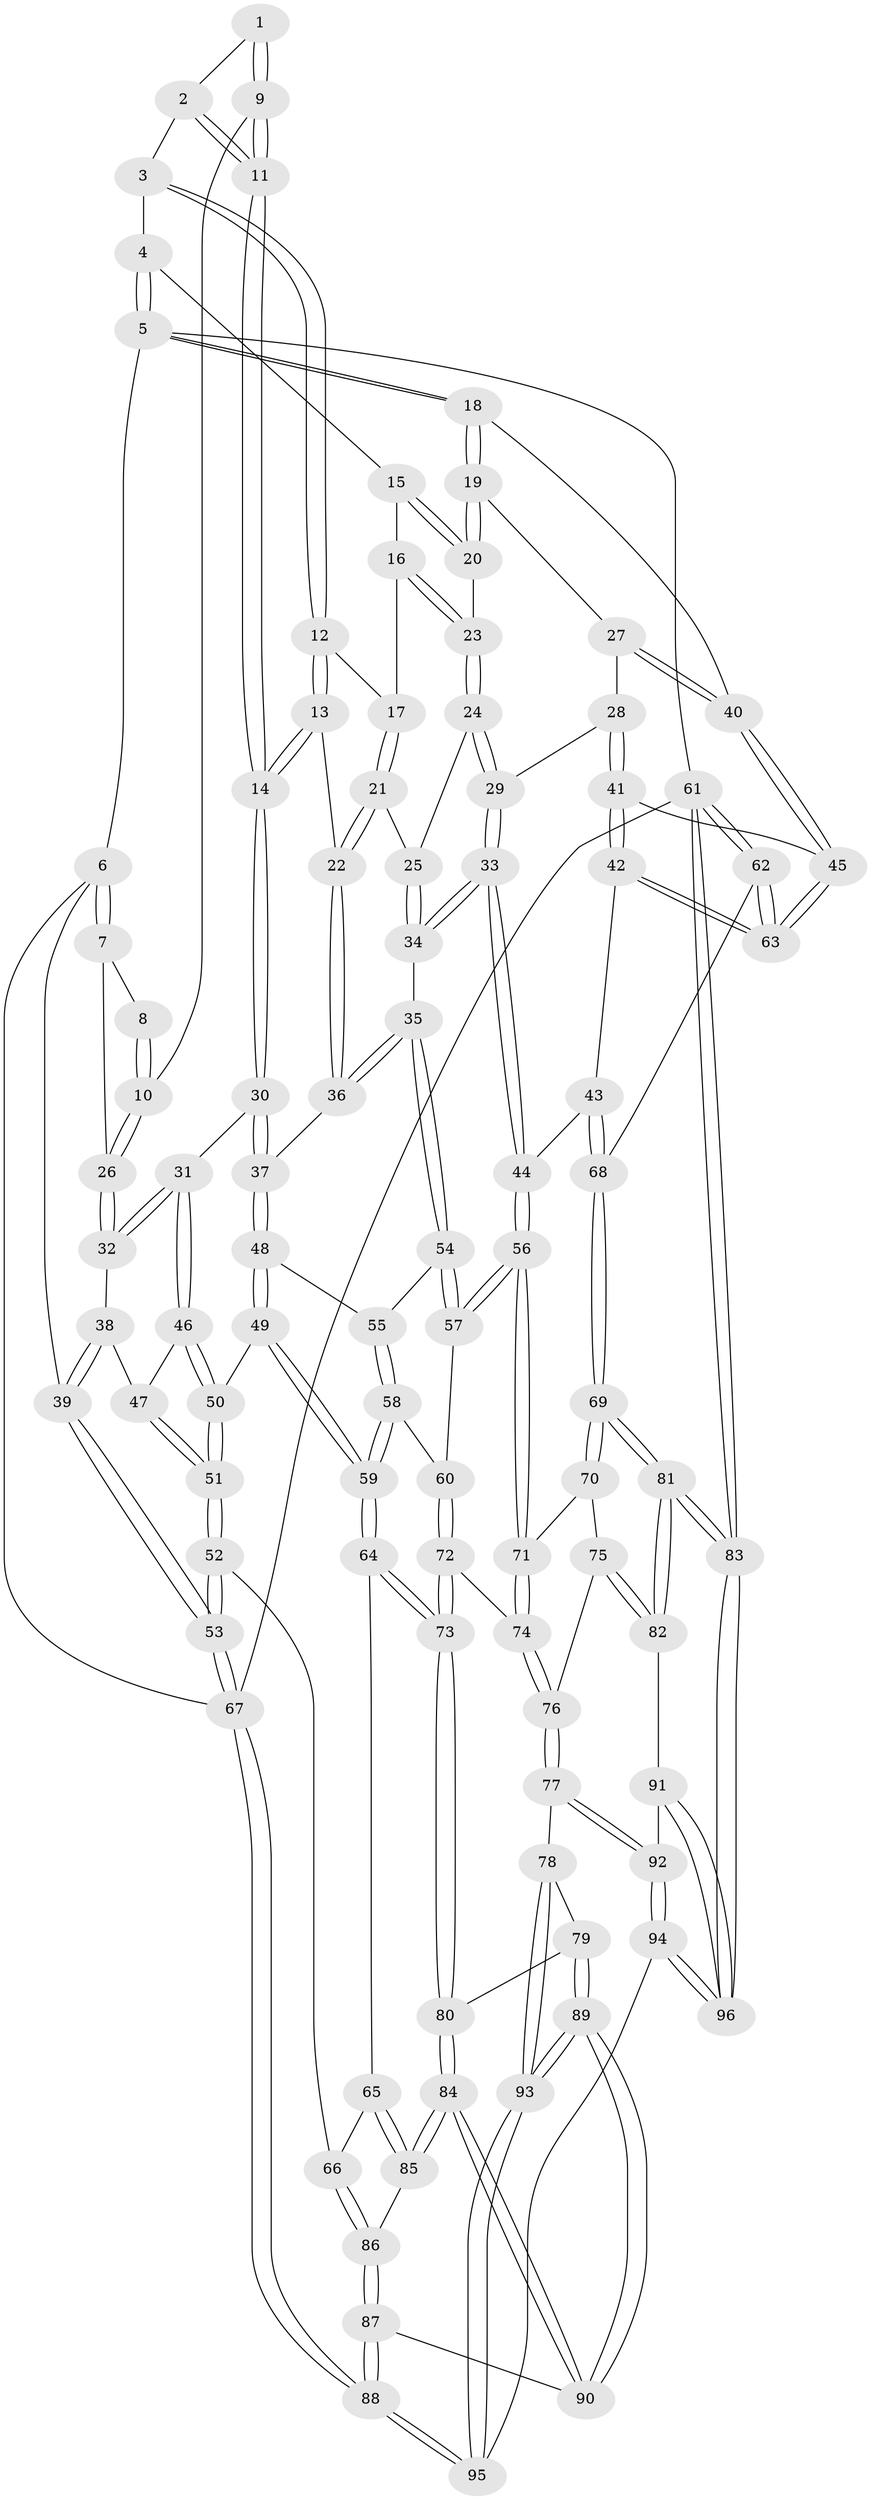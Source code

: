 // coarse degree distribution, {3: 0.07462686567164178, 5: 0.4626865671641791, 2: 0.014925373134328358, 6: 0.07462686567164178, 4: 0.373134328358209}
// Generated by graph-tools (version 1.1) at 2025/52/02/27/25 19:52:41]
// undirected, 96 vertices, 237 edges
graph export_dot {
graph [start="1"]
  node [color=gray90,style=filled];
  1 [pos="+0.4214937837972209+0"];
  2 [pos="+0.45343626987121766+0"];
  3 [pos="+0.5008060933191507+0"];
  4 [pos="+0.7721272262453167+0"];
  5 [pos="+1+0"];
  6 [pos="+0+0"];
  7 [pos="+0+0"];
  8 [pos="+0.2757395568746151+0"];
  9 [pos="+0.33969289725705876+0.10563311922049544"];
  10 [pos="+0.33402480073371305+0.10537803724319286"];
  11 [pos="+0.39199545101053845+0.12249968283602884"];
  12 [pos="+0.5167836026223286+0"];
  13 [pos="+0.41684721848491885+0.13650711007587502"];
  14 [pos="+0.41624004485864136+0.13663430401658785"];
  15 [pos="+0.7535129920478371+0"];
  16 [pos="+0.6472891242255485+0.06024001099862171"];
  17 [pos="+0.5556037050324972+0.022153871770228237"];
  18 [pos="+1+0"];
  19 [pos="+0.83459503574008+0.14736505283022583"];
  20 [pos="+0.7923216199978474+0.0648586215934808"];
  21 [pos="+0.5180852292907097+0.13669108220303391"];
  22 [pos="+0.5068606302679124+0.14373659329198568"];
  23 [pos="+0.6528565261871805+0.0991641441816887"];
  24 [pos="+0.6481003214677131+0.13445997425752654"];
  25 [pos="+0.6087907133237167+0.14418889002310867"];
  26 [pos="+0.21827374687908158+0.11903611006707687"];
  27 [pos="+0.8200261872617842+0.19406329599102848"];
  28 [pos="+0.8113746293553684+0.2060626707966736"];
  29 [pos="+0.7440222012419835+0.22125848420306432"];
  30 [pos="+0.3853750818038323+0.29876527521463025"];
  31 [pos="+0.27340960116440444+0.3029355894079561"];
  32 [pos="+0.18913016197738816+0.2129966724943076"];
  33 [pos="+0.6055145365627144+0.3700320105767212"];
  34 [pos="+0.5839131925189459+0.3647830577765887"];
  35 [pos="+0.5809193171634347+0.3644268219100361"];
  36 [pos="+0.5707369740369032+0.3571228217609201"];
  37 [pos="+0.4021455166892455+0.3130575495615572"];
  38 [pos="+0.051192186604856985+0.2696154996528852"];
  39 [pos="+0+0.2451311517234933"];
  40 [pos="+1+0.2788245552883743"];
  41 [pos="+0.8708546642414453+0.3374759963130525"];
  42 [pos="+0.7927241040893045+0.4916519648924866"];
  43 [pos="+0.7879205769682359+0.4944469119788748"];
  44 [pos="+0.7157454878424091+0.5060826618262182"];
  45 [pos="+1+0.3662865952083153"];
  46 [pos="+0.24533308847782503+0.39917296590406"];
  47 [pos="+0.1191756146876247+0.39304439636602234"];
  48 [pos="+0.365125271961701+0.47121503510835566"];
  49 [pos="+0.3070840272968066+0.48461716687876344"];
  50 [pos="+0.26220761343304394+0.4634343312025596"];
  51 [pos="+0.06762426282365472+0.6089764890526965"];
  52 [pos="+0.04454582282661249+0.640770762183912"];
  53 [pos="+0+0.630713027537334"];
  54 [pos="+0.4923486781621013+0.46337218070701053"];
  55 [pos="+0.4065991980592627+0.4887970866797333"];
  56 [pos="+0.6865914037660523+0.5724816683491855"];
  57 [pos="+0.5098319473870443+0.5799790924999904"];
  58 [pos="+0.41115591700406345+0.5179899610769243"];
  59 [pos="+0.32317573945081646+0.6729775635289258"];
  60 [pos="+0.4696386138081989+0.617012245608541"];
  61 [pos="+1+1"];
  62 [pos="+1+0.5447510158574942"];
  63 [pos="+1+0.5292806647574974"];
  64 [pos="+0.3223687552592073+0.6850901295677969"];
  65 [pos="+0.14707100581445257+0.6766632057212747"];
  66 [pos="+0.05192717307154472+0.6461301768792875"];
  67 [pos="+0+1"];
  68 [pos="+0.9079609014915776+0.6832420081382836"];
  69 [pos="+0.853220337038016+0.7817770966249225"];
  70 [pos="+0.6886082687510255+0.6480739376884956"];
  71 [pos="+0.6835620516139252+0.6365878433374672"];
  72 [pos="+0.4416943528506263+0.6827567782404076"];
  73 [pos="+0.35702163509005835+0.7088286041559938"];
  74 [pos="+0.5122030198913823+0.7150114369313585"];
  75 [pos="+0.656381457644823+0.7553770240393971"];
  76 [pos="+0.554356237727227+0.810766776057013"];
  77 [pos="+0.5502248252482809+0.8566151039203732"];
  78 [pos="+0.5113048001223552+0.866396276828311"];
  79 [pos="+0.44529653478488634+0.8280128897345541"];
  80 [pos="+0.3579261933239566+0.7449644964370435"];
  81 [pos="+0.8632132739904813+0.8572211689491187"];
  82 [pos="+0.7118387380250548+0.8729566074569601"];
  83 [pos="+1+1"];
  84 [pos="+0.2945192196594256+0.9401280218331621"];
  85 [pos="+0.21969299802938427+0.8483476103167078"];
  86 [pos="+0.1015770863440782+0.850643162817971"];
  87 [pos="+0.10294243087725319+0.9074959557900251"];
  88 [pos="+0+1"];
  89 [pos="+0.3248754934965855+1"];
  90 [pos="+0.29484908493823647+0.9528718238999365"];
  91 [pos="+0.6655895390524642+0.9011927549175675"];
  92 [pos="+0.5782908392232485+0.8828500606701941"];
  93 [pos="+0.3339987013898285+1"];
  94 [pos="+0.49071229078318784+1"];
  95 [pos="+0.34583843747640725+1"];
  96 [pos="+0.6749222758949921+1"];
  1 -- 2;
  1 -- 9;
  1 -- 9;
  2 -- 3;
  2 -- 11;
  2 -- 11;
  3 -- 4;
  3 -- 12;
  3 -- 12;
  4 -- 5;
  4 -- 5;
  4 -- 15;
  5 -- 6;
  5 -- 18;
  5 -- 18;
  5 -- 61;
  6 -- 7;
  6 -- 7;
  6 -- 39;
  6 -- 67;
  7 -- 8;
  7 -- 26;
  8 -- 10;
  8 -- 10;
  9 -- 10;
  9 -- 11;
  9 -- 11;
  10 -- 26;
  10 -- 26;
  11 -- 14;
  11 -- 14;
  12 -- 13;
  12 -- 13;
  12 -- 17;
  13 -- 14;
  13 -- 14;
  13 -- 22;
  14 -- 30;
  14 -- 30;
  15 -- 16;
  15 -- 20;
  15 -- 20;
  16 -- 17;
  16 -- 23;
  16 -- 23;
  17 -- 21;
  17 -- 21;
  18 -- 19;
  18 -- 19;
  18 -- 40;
  19 -- 20;
  19 -- 20;
  19 -- 27;
  20 -- 23;
  21 -- 22;
  21 -- 22;
  21 -- 25;
  22 -- 36;
  22 -- 36;
  23 -- 24;
  23 -- 24;
  24 -- 25;
  24 -- 29;
  24 -- 29;
  25 -- 34;
  25 -- 34;
  26 -- 32;
  26 -- 32;
  27 -- 28;
  27 -- 40;
  27 -- 40;
  28 -- 29;
  28 -- 41;
  28 -- 41;
  29 -- 33;
  29 -- 33;
  30 -- 31;
  30 -- 37;
  30 -- 37;
  31 -- 32;
  31 -- 32;
  31 -- 46;
  31 -- 46;
  32 -- 38;
  33 -- 34;
  33 -- 34;
  33 -- 44;
  33 -- 44;
  34 -- 35;
  35 -- 36;
  35 -- 36;
  35 -- 54;
  35 -- 54;
  36 -- 37;
  37 -- 48;
  37 -- 48;
  38 -- 39;
  38 -- 39;
  38 -- 47;
  39 -- 53;
  39 -- 53;
  40 -- 45;
  40 -- 45;
  41 -- 42;
  41 -- 42;
  41 -- 45;
  42 -- 43;
  42 -- 63;
  42 -- 63;
  43 -- 44;
  43 -- 68;
  43 -- 68;
  44 -- 56;
  44 -- 56;
  45 -- 63;
  45 -- 63;
  46 -- 47;
  46 -- 50;
  46 -- 50;
  47 -- 51;
  47 -- 51;
  48 -- 49;
  48 -- 49;
  48 -- 55;
  49 -- 50;
  49 -- 59;
  49 -- 59;
  50 -- 51;
  50 -- 51;
  51 -- 52;
  51 -- 52;
  52 -- 53;
  52 -- 53;
  52 -- 66;
  53 -- 67;
  53 -- 67;
  54 -- 55;
  54 -- 57;
  54 -- 57;
  55 -- 58;
  55 -- 58;
  56 -- 57;
  56 -- 57;
  56 -- 71;
  56 -- 71;
  57 -- 60;
  58 -- 59;
  58 -- 59;
  58 -- 60;
  59 -- 64;
  59 -- 64;
  60 -- 72;
  60 -- 72;
  61 -- 62;
  61 -- 62;
  61 -- 83;
  61 -- 83;
  61 -- 67;
  62 -- 63;
  62 -- 63;
  62 -- 68;
  64 -- 65;
  64 -- 73;
  64 -- 73;
  65 -- 66;
  65 -- 85;
  65 -- 85;
  66 -- 86;
  66 -- 86;
  67 -- 88;
  67 -- 88;
  68 -- 69;
  68 -- 69;
  69 -- 70;
  69 -- 70;
  69 -- 81;
  69 -- 81;
  70 -- 71;
  70 -- 75;
  71 -- 74;
  71 -- 74;
  72 -- 73;
  72 -- 73;
  72 -- 74;
  73 -- 80;
  73 -- 80;
  74 -- 76;
  74 -- 76;
  75 -- 76;
  75 -- 82;
  75 -- 82;
  76 -- 77;
  76 -- 77;
  77 -- 78;
  77 -- 92;
  77 -- 92;
  78 -- 79;
  78 -- 93;
  78 -- 93;
  79 -- 80;
  79 -- 89;
  79 -- 89;
  80 -- 84;
  80 -- 84;
  81 -- 82;
  81 -- 82;
  81 -- 83;
  81 -- 83;
  82 -- 91;
  83 -- 96;
  83 -- 96;
  84 -- 85;
  84 -- 85;
  84 -- 90;
  84 -- 90;
  85 -- 86;
  86 -- 87;
  86 -- 87;
  87 -- 88;
  87 -- 88;
  87 -- 90;
  88 -- 95;
  88 -- 95;
  89 -- 90;
  89 -- 90;
  89 -- 93;
  89 -- 93;
  91 -- 92;
  91 -- 96;
  91 -- 96;
  92 -- 94;
  92 -- 94;
  93 -- 95;
  93 -- 95;
  94 -- 95;
  94 -- 96;
  94 -- 96;
}
